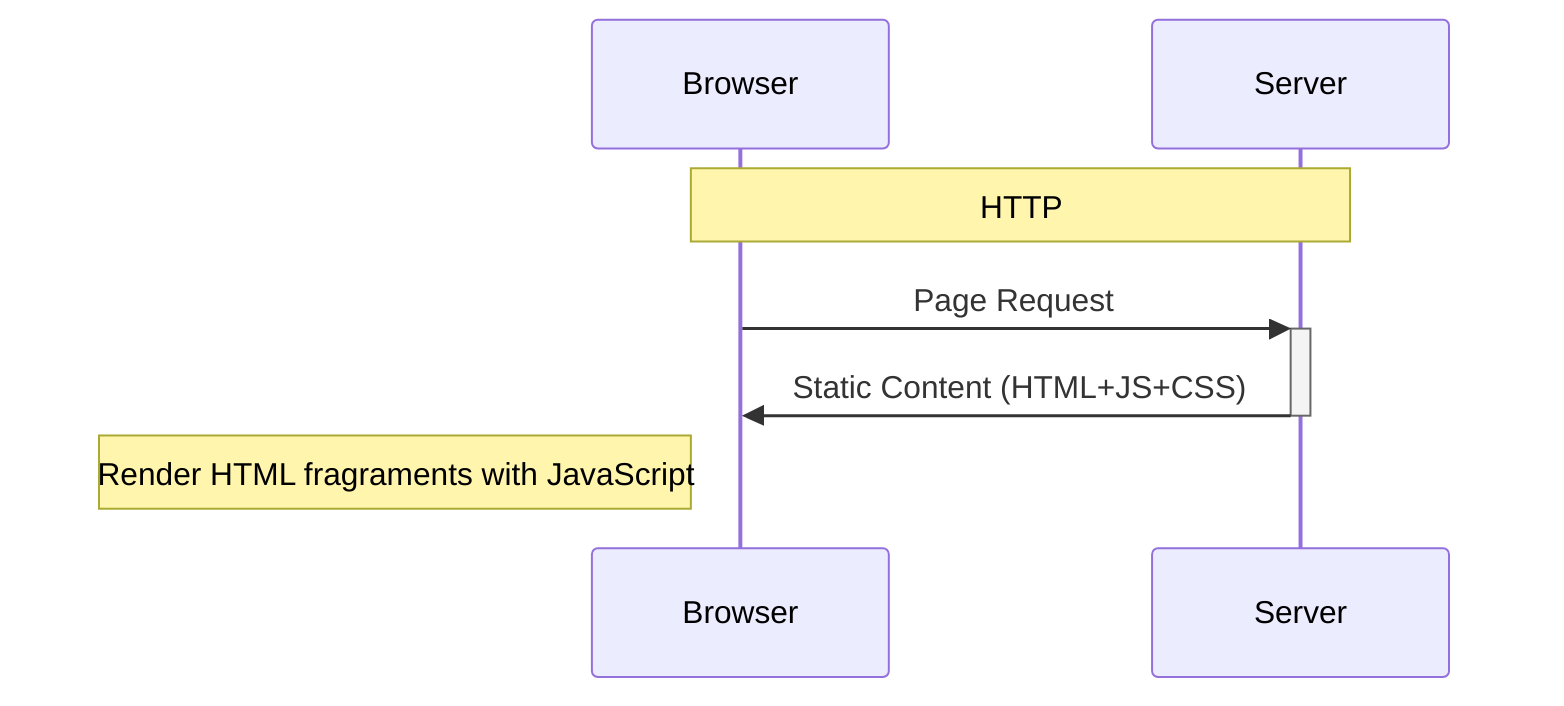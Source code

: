 sequenceDiagram
    participant Browser
    participant Server
    Note over Browser,Server: HTTP
    Browser->>+Server: Page Request
    Server->>-Browser: Static Content (HTML+JS+CSS)
    Note left of Browser: Render HTML fragraments with JavaScript